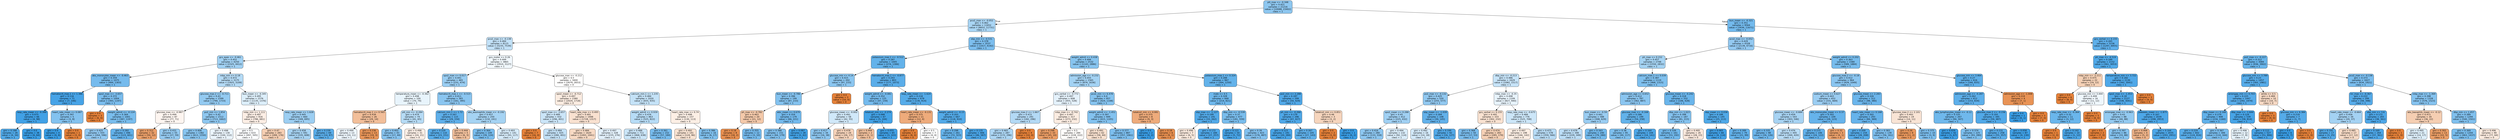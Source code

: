 digraph Tree {
node [shape=box, style="filled, rounded", color="black", fontname="helvetica"] ;
edge [fontname="helvetica"] ;
0 [label="ptt_max <= -0.348\ngini = 0.421\nsamples = 21216\nvalue = [10088, 23402]\nclass = 1", fillcolor="#8ec7f0"] ;
1 [label="pco2_max <= -0.052\ngini = 0.462\nsamples = 11652\nvalue = [6652, 11731]\nclass = 1", fillcolor="#a9d5f4"] ;
0 -> 1 [labeldistance=2.5, labelangle=45, headlabel="True"] ;
2 [label="pco2_max <= -0.138\ngini = 0.484\nsamples = 8115\nvalue = [5235, 7539]\nclass = 1", fillcolor="#c2e1f7"] ;
1 -> 2 ;
3 [label="gcs_eyes <= -0.461\ngini = 0.452\nsamples = 4250\nvalue = [2325, 4412]\nclass = 1", fillcolor="#a1d1f3"] ;
2 -> 3 ;
4 [label="abs_monocytes_mean <= -0.463\ngini = 0.359\nsamples = 1075\nvalue = [400, 1303]\nclass = 1", fillcolor="#76bbed"] ;
3 -> 4 ;
5 [label="hematocrit_max.1 <= 1.386\ngini = 0.116\nsamples = 71\nvalue = [7, 106]\nclass = 1", fillcolor="#46a3e7"] ;
4 -> 5 ;
6 [label="resp_rate_mean <= -0.399\ngini = 0.075\nsamples = 66\nvalue = [4, 98]\nclass = 1", fillcolor="#41a1e6"] ;
5 -> 6 ;
7 [label="gini = 0.188\nsamples = 28\nvalue = [4, 34]\nclass = 1", fillcolor="#50a9e8"] ;
6 -> 7 ;
8 [label="gini = 0.0\nsamples = 38\nvalue = [0, 64]\nclass = 1", fillcolor="#399de5"] ;
6 -> 8 ;
9 [label="heart_rate_mean <= 0.087\ngini = 0.397\nsamples = 5\nvalue = [3, 8]\nclass = 1", fillcolor="#83c2ef"] ;
5 -> 9 ;
10 [label="gini = 0.0\nsamples = 4\nvalue = [0, 8]\nclass = 1", fillcolor="#399de5"] ;
9 -> 10 ;
11 [label="gini = 0.0\nsamples = 1\nvalue = [3, 0]\nclass = 0", fillcolor="#e58139"] ;
9 -> 11 ;
12 [label="spo2_max <= -3.657\ngini = 0.372\nsamples = 1004\nvalue = [393, 1197]\nclass = 1", fillcolor="#7abdee"] ;
4 -> 12 ;
13 [label="gini = 0.0\nsamples = 3\nvalue = [6, 0]\nclass = 0", fillcolor="#e58139"] ;
12 -> 13 ;
14 [label="weight_admit <= -0.124\ngini = 0.369\nsamples = 1001\nvalue = [387, 1197]\nclass = 1", fillcolor="#79bded"] ;
12 -> 14 ;
15 [label="gini = 0.425\nsamples = 555\nvalue = [264, 596]\nclass = 1", fillcolor="#91c8f1"] ;
14 -> 15 ;
16 [label="gini = 0.282\nsamples = 446\nvalue = [123, 601]\nclass = 1", fillcolor="#62b1ea"] ;
14 -> 16 ;
17 [label="mbp_min <= 0.18\ngini = 0.472\nsamples = 3175\nvalue = [1925, 3109]\nclass = 1", fillcolor="#b4daf5"] ;
3 -> 17 ;
18 [label="glucose_max.2 <= -0.711\ngini = 0.43\nsamples = 1599\nvalue = [790, 1733]\nclass = 1", fillcolor="#93caf1"] ;
17 -> 18 ;
19 [label="glucose_max <= -0.987\ngini = 0.499\nsamples = 87\nvalue = [77, 71]\nclass = 0", fillcolor="#fdf5f0"] ;
18 -> 19 ;
20 [label="gini = 0.312\nsamples = 32\nvalue = [50, 12]\nclass = 0", fillcolor="#eb9f69"] ;
19 -> 20 ;
21 [label="gini = 0.431\nsamples = 55\nvalue = [27, 59]\nclass = 1", fillcolor="#94caf1"] ;
19 -> 21 ;
22 [label="po2_min <= 1.854\ngini = 0.42\nsamples = 1512\nvalue = [713, 1662]\nclass = 1", fillcolor="#8ec7f0"] ;
18 -> 22 ;
23 [label="gini = 0.406\nsamples = 1382\nvalue = [613, 1550]\nclass = 1", fillcolor="#87c4ef"] ;
22 -> 23 ;
24 [label="gini = 0.498\nsamples = 130\nvalue = [100, 112]\nclass = 1", fillcolor="#eaf4fc"] ;
22 -> 24 ;
25 [label="bun_mean <= -0.345\ngini = 0.495\nsamples = 1576\nvalue = [1135, 1376]\nclass = 1", fillcolor="#dceefa"] ;
17 -> 25 ;
26 [label="mbp_min <= 1.111\ngini = 0.497\nsamples = 916\nvalue = [786, 681]\nclass = 0", fillcolor="#fceee5"] ;
25 -> 26 ;
27 [label="gini = 0.5\nsamples = 633\nvalue = [497, 505]\nclass = 1", fillcolor="#fcfdff"] ;
26 -> 27 ;
28 [label="gini = 0.47\nsamples = 283\nvalue = [289, 176]\nclass = 0", fillcolor="#f5ceb2"] ;
26 -> 28 ;
29 [label="resp_rate_mean <= 1.628\ngini = 0.445\nsamples = 660\nvalue = [349, 695]\nclass = 1", fillcolor="#9ccef2"] ;
25 -> 29 ;
30 [label="gini = 0.458\nsamples = 591\nvalue = [335, 608]\nclass = 1", fillcolor="#a6d3f3"] ;
29 -> 30 ;
31 [label="gini = 0.239\nsamples = 69\nvalue = [14, 87]\nclass = 1", fillcolor="#59ade9"] ;
29 -> 31 ;
32 [label="gcs_motor <= 0.26\ngini = 0.499\nsamples = 3865\nvalue = [2910, 3127]\nclass = 1", fillcolor="#f1f8fd"] ;
2 -> 32 ;
33 [label="spo2_max <= 0.017\ngini = 0.441\nsamples = 465\nvalue = [231, 474]\nclass = 1", fillcolor="#99cdf2"] ;
32 -> 33 ;
34 [label="temperature_mean <= -0.362\ngini = 0.498\nsamples = 100\nvalue = [70, 79]\nclass = 1", fillcolor="#e8f4fc"] ;
33 -> 34 ;
35 [label="hematocrit_max.1 <= 0.565\ngini = 0.439\nsamples = 26\nvalue = [29, 14]\nclass = 0", fillcolor="#f2be99"] ;
34 -> 35 ;
36 [label="gini = 0.499\nsamples = 13\nvalue = [10, 11]\nclass = 1", fillcolor="#edf6fd"] ;
35 -> 36 ;
37 [label="gini = 0.236\nsamples = 13\nvalue = [19, 3]\nclass = 0", fillcolor="#e99558"] ;
35 -> 37 ;
38 [label="ptt_min <= -0.284\ngini = 0.474\nsamples = 74\nvalue = [41, 65]\nclass = 1", fillcolor="#b6dbf5"] ;
34 -> 38 ;
39 [label="gini = 0.402\nsamples = 43\nvalue = [17, 44]\nclass = 1", fillcolor="#86c3ef"] ;
38 -> 39 ;
40 [label="gini = 0.498\nsamples = 31\nvalue = [24, 21]\nclass = 0", fillcolor="#fcefe6"] ;
38 -> 40 ;
41 [label="hematocrit_max.1 <= -0.515\ngini = 0.411\nsamples = 365\nvalue = [161, 395]\nclass = 1", fillcolor="#8ac5f0"] ;
33 -> 41 ;
42 [label="calcium_min.1 <= 1.72\ngini = 0.267\nsamples = 115\nvalue = [29, 154]\nclass = 1", fillcolor="#5eafea"] ;
41 -> 42 ;
43 [label="gini = 0.229\nsamples = 110\nvalue = [23, 151]\nclass = 1", fillcolor="#57ace9"] ;
42 -> 43 ;
44 [label="gini = 0.444\nsamples = 5\nvalue = [6, 3]\nclass = 0", fillcolor="#f2c09c"] ;
42 -> 44 ;
45 [label="abs_eosinophils_mean <= -0.192\ngini = 0.457\nsamples = 250\nvalue = [132, 241]\nclass = 1", fillcolor="#a5d3f3"] ;
41 -> 45 ;
46 [label="gini = 0.364\nsamples = 109\nvalue = [39, 124]\nclass = 1", fillcolor="#77bced"] ;
45 -> 46 ;
47 [label="gini = 0.493\nsamples = 141\nvalue = [93, 117]\nclass = 1", fillcolor="#d6ebfa"] ;
45 -> 47 ;
48 [label="glucose_max <= -0.212\ngini = 0.5\nsamples = 3400\nvalue = [2679, 2653]\nclass = 0", fillcolor="#fffefd"] ;
32 -> 48 ;
49 [label="spo2_mean <= -0.712\ngini = 0.497\nsamples = 2380\nvalue = [2024, 1718]\nclass = 0", fillcolor="#fbece1"] ;
48 -> 49 ;
50 [label="spo2_max <= -3.657\ngini = 0.489\nsamples = 432\nvalue = [296, 401]\nclass = 1", fillcolor="#cbe5f8"] ;
49 -> 50 ;
51 [label="gini = 0.0\nsamples = 7\nvalue = [16, 0]\nclass = 0", fillcolor="#e58139"] ;
50 -> 51 ;
52 [label="gini = 0.484\nsamples = 425\nvalue = [280, 401]\nclass = 1", fillcolor="#c3e1f7"] ;
50 -> 52 ;
53 [label="heart_rate_max <= 0.495\ngini = 0.491\nsamples = 1948\nvalue = [1728, 1317]\nclass = 0", fillcolor="#f9e1d0"] ;
49 -> 53 ;
54 [label="gini = 0.484\nsamples = 1620\nvalue = [1493, 1041]\nclass = 0", fillcolor="#f7d9c3"] ;
53 -> 54 ;
55 [label="gini = 0.497\nsamples = 328\nvalue = [235, 276]\nclass = 1", fillcolor="#e2f0fb"] ;
53 -> 55 ;
56 [label="calcium_min.1 <= 1.235\ngini = 0.484\nsamples = 1020\nvalue = [655, 935]\nclass = 1", fillcolor="#c4e2f7"] ;
48 -> 56 ;
57 [label="weight_admit <= 0.939\ngini = 0.476\nsamples = 863\nvalue = [525, 822]\nclass = 1", fillcolor="#b7dcf6"] ;
56 -> 57 ;
58 [label="gini = 0.488\nsamples = 711\nvalue = [468, 638]\nclass = 1", fillcolor="#cae5f8"] ;
57 -> 58 ;
59 [label="gini = 0.361\nsamples = 152\nvalue = [57, 184]\nclass = 1", fillcolor="#76bbed"] ;
57 -> 59 ;
60 [label="heart_rate_max <= 0.74\ngini = 0.498\nsamples = 157\nvalue = [130, 113]\nclass = 0", fillcolor="#fcefe5"] ;
56 -> 60 ;
61 [label="gini = 0.492\nsamples = 141\nvalue = [124, 96]\nclass = 0", fillcolor="#f9e3d2"] ;
60 -> 61 ;
62 [label="gini = 0.386\nsamples = 16\nvalue = [6, 17]\nclass = 1", fillcolor="#7fc0ee"] ;
60 -> 62 ;
63 [label="sbp_min <= -0.531\ngini = 0.378\nsamples = 3537\nvalue = [1417, 4192]\nclass = 1", fillcolor="#7cbeee"] ;
1 -> 63 ;
64 [label="potassium_max.1 <= -0.512\ngini = 0.287\nsamples = 1005\nvalue = [274, 1306]\nclass = 1", fillcolor="#63b2ea"] ;
63 -> 64 ;
65 [label="glucose_min <= 4.14\ngini = 0.415\nsamples = 202\nvalue = [97, 233]\nclass = 1", fillcolor="#8bc6f0"] ;
64 -> 65 ;
66 [label="bun_mean <= -0.786\ngini = 0.396\nsamples = 199\nvalue = [87, 233]\nclass = 1", fillcolor="#83c2ef"] ;
65 -> 66 ;
67 [label="ph_max <= -0.782\ngini = 0.463\nsamples = 20\nvalue = [21, 12]\nclass = 0", fillcolor="#f4c9aa"] ;
66 -> 67 ;
68 [label="gini = 0.18\nsamples = 8\nvalue = [18, 2]\nclass = 0", fillcolor="#e88f4f"] ;
67 -> 68 ;
69 [label="gini = 0.355\nsamples = 12\nvalue = [3, 10]\nclass = 1", fillcolor="#74baed"] ;
67 -> 69 ;
70 [label="wbc_mean <= 0.679\ngini = 0.354\nsamples = 179\nvalue = [66, 221]\nclass = 1", fillcolor="#74baed"] ;
66 -> 70 ;
71 [label="gini = 0.388\nsamples = 151\nvalue = [64, 179]\nclass = 1", fillcolor="#80c0ee"] ;
70 -> 71 ;
72 [label="gini = 0.087\nsamples = 28\nvalue = [2, 42]\nclass = 1", fillcolor="#42a2e6"] ;
70 -> 72 ;
73 [label="gini = 0.0\nsamples = 3\nvalue = [10, 0]\nclass = 0", fillcolor="#e58139"] ;
65 -> 73 ;
74 [label="hematocrit_max.1 <= -0.877\ngini = 0.243\nsamples = 803\nvalue = [177, 1073]\nclass = 1", fillcolor="#5aade9"] ;
64 -> 74 ;
75 [label="weight_admit <= -0.081\ngini = 0.352\nsamples = 125\nvalue = [47, 159]\nclass = 1", fillcolor="#74baed"] ;
74 -> 75 ;
76 [label="glucose_mean <= -0.002\ngini = 0.491\nsamples = 58\nvalue = [42, 55]\nclass = 1", fillcolor="#d0e8f9"] ;
75 -> 76 ;
77 [label="gini = 0.417\nsamples = 34\nvalue = [16, 38]\nclass = 1", fillcolor="#8cc6f0"] ;
76 -> 77 ;
78 [label="gini = 0.478\nsamples = 24\nvalue = [26, 17]\nclass = 0", fillcolor="#f6d3ba"] ;
76 -> 78 ;
79 [label="totalco2_min <= -2.274\ngini = 0.088\nsamples = 67\nvalue = [5, 104]\nclass = 1", fillcolor="#43a2e6"] ;
75 -> 79 ;
80 [label="gini = 0.444\nsamples = 2\nvalue = [2, 1]\nclass = 0", fillcolor="#f2c09c"] ;
79 -> 80 ;
81 [label="gini = 0.055\nsamples = 65\nvalue = [3, 103]\nclass = 1", fillcolor="#3fa0e6"] ;
79 -> 81 ;
82 [label="resp_rate_mean <= -1.624\ngini = 0.218\nsamples = 678\nvalue = [130, 914]\nclass = 1", fillcolor="#55abe9"] ;
74 -> 82 ;
83 [label="heart_rate_mean <= -0.131\ngini = 0.375\nsamples = 11\nvalue = [12, 4]\nclass = 0", fillcolor="#eeab7b"] ;
82 -> 83 ;
84 [label="gini = 0.0\nsamples = 4\nvalue = [8, 0]\nclass = 0", fillcolor="#e58139"] ;
83 -> 84 ;
85 [label="gini = 0.5\nsamples = 7\nvalue = [4, 4]\nclass = 0", fillcolor="#ffffff"] ;
83 -> 85 ;
86 [label="weight_admit <= -0.15\ngini = 0.203\nsamples = 667\nvalue = [118, 910]\nclass = 1", fillcolor="#53aae8"] ;
82 -> 86 ;
87 [label="gini = 0.298\nsamples = 261\nvalue = [72, 323]\nclass = 1", fillcolor="#65b3eb"] ;
86 -> 87 ;
88 [label="gini = 0.135\nsamples = 406\nvalue = [46, 587]\nclass = 1", fillcolor="#49a5e7"] ;
86 -> 88 ;
89 [label="weight_admit <= 0.438\ngini = 0.406\nsamples = 2532\nvalue = [1143, 2886]\nclass = 1", fillcolor="#87c4ef"] ;
63 -> 89 ;
90 [label="admission_age <= -0.232\ngini = 0.455\nsamples = 1565\nvalue = [879, 1636]\nclass = 1", fillcolor="#a3d2f3"] ;
89 -> 90 ;
91 [label="gcs_verbal <= -0.772\ngini = 0.497\nsamples = 608\nvalue = [455, 528]\nclass = 1", fillcolor="#e4f1fb"] ;
90 -> 91 ;
92 [label="glucose_max.2 <= 1.667\ngini = 0.472\nsamples = 291\nvalue = [182, 296]\nclass = 1", fillcolor="#b3d9f5"] ;
91 -> 92 ;
93 [label="gini = 0.465\nsamples = 287\nvalue = [172, 296]\nclass = 1", fillcolor="#acd6f4"] ;
92 -> 93 ;
94 [label="gini = 0.0\nsamples = 4\nvalue = [10, 0]\nclass = 0", fillcolor="#e58139"] ;
92 -> 94 ;
95 [label="mbp_max <= -0.742\ngini = 0.497\nsamples = 317\nvalue = [273, 232]\nclass = 0", fillcolor="#fbece1"] ;
91 -> 95 ;
96 [label="gini = 0.298\nsamples = 33\nvalue = [45, 10]\nclass = 0", fillcolor="#eb9d65"] ;
95 -> 96 ;
97 [label="gini = 0.5\nsamples = 284\nvalue = [228, 222]\nclass = 0", fillcolor="#fefcfa"] ;
95 -> 97 ;
98 [label="pco2_min <= 6.478\ngini = 0.4\nsamples = 957\nvalue = [424, 1108]\nclass = 1", fillcolor="#85c3ef"] ;
90 -> 98 ;
99 [label="weight_admit <= -1.451\ngini = 0.397\nsamples = 949\nvalue = [415, 1105]\nclass = 1", fillcolor="#83c2ef"] ;
98 -> 99 ;
100 [label="gini = 0.491\nsamples = 62\nvalue = [58, 44]\nclass = 0", fillcolor="#f9e1cf"] ;
99 -> 100 ;
101 [label="gini = 0.377\nsamples = 887\nvalue = [357, 1061]\nclass = 1", fillcolor="#7cbeee"] ;
99 -> 101 ;
102 [label="totalco2_min <= 4.081\ngini = 0.375\nsamples = 8\nvalue = [9, 3]\nclass = 0", fillcolor="#eeab7b"] ;
98 -> 102 ;
103 [label="gini = 0.0\nsamples = 2\nvalue = [0, 2]\nclass = 1", fillcolor="#399de5"] ;
102 -> 103 ;
104 [label="gini = 0.18\nsamples = 6\nvalue = [9, 1]\nclass = 0", fillcolor="#e88f4f"] ;
102 -> 104 ;
105 [label="potassium_max.1 <= 0.324\ngini = 0.288\nsamples = 967\nvalue = [264, 1250]\nclass = 1", fillcolor="#63b2ea"] ;
89 -> 105 ;
106 [label="male <= 0.5\ngini = 0.328\nsamples = 668\nvalue = [214, 821]\nclass = 1", fillcolor="#6db7ec"] ;
105 -> 106 ;
107 [label="sbp_max <= -1.127\ngini = 0.199\nsamples = 191\nvalue = [33, 262]\nclass = 1", fillcolor="#52a9e8"] ;
106 -> 107 ;
108 [label="gini = 0.496\nsamples = 7\nvalue = [6, 5]\nclass = 0", fillcolor="#fbeade"] ;
107 -> 108 ;
109 [label="gini = 0.172\nsamples = 184\nvalue = [27, 257]\nclass = 1", fillcolor="#4ea7e8"] ;
107 -> 109 ;
110 [label="dbp_min <= -0.539\ngini = 0.37\nsamples = 477\nvalue = [181, 559]\nclass = 1", fillcolor="#79bded"] ;
106 -> 110 ;
111 [label="gini = 0.121\nsamples = 54\nvalue = [5, 72]\nclass = 1", fillcolor="#47a4e7"] ;
110 -> 111 ;
112 [label="gini = 0.39\nsamples = 423\nvalue = [176, 487]\nclass = 1", fillcolor="#81c0ee"] ;
110 -> 112 ;
113 [label="po2_min <= 2.288\ngini = 0.187\nsamples = 299\nvalue = [50, 429]\nclass = 1", fillcolor="#50a8e8"] ;
105 -> 113 ;
114 [label="ph_min <= -0.266\ngini = 0.179\nsamples = 296\nvalue = [47, 427]\nclass = 1", fillcolor="#4fa8e8"] ;
113 -> 114 ;
115 [label="gini = 0.123\nsamples = 191\nvalue = [20, 284]\nclass = 1", fillcolor="#47a4e7"] ;
114 -> 115 ;
116 [label="gini = 0.267\nsamples = 105\nvalue = [27, 143]\nclass = 1", fillcolor="#5eb0ea"] ;
114 -> 116 ;
117 [label="totalco2_min <= 0.851\ngini = 0.48\nsamples = 3\nvalue = [3, 2]\nclass = 0", fillcolor="#f6d5bd"] ;
113 -> 117 ;
118 [label="gini = 0.0\nsamples = 2\nvalue = [3, 0]\nclass = 0", fillcolor="#e58139"] ;
117 -> 118 ;
119 [label="gini = 0.0\nsamples = 1\nvalue = [0, 2]\nclass = 1", fillcolor="#399de5"] ;
117 -> 119 ;
120 [label="bun_mean <= -0.321\ngini = 0.351\nsamples = 9564\nvalue = [3436, 11671]\nclass = 1", fillcolor="#73baed"] ;
0 -> 120 [labeldistance=2.5, labelangle=-45, headlabel="False"] ;
121 [label="pco2_max <= -0.052\ngini = 0.429\nsamples = 4328\nvalue = [2139, 4716]\nclass = 1", fillcolor="#93c9f1"] ;
120 -> 121 ;
122 [label="ph_max <= 0.152\ngini = 0.457\nsamples = 2748\nvalue = [1550, 2832]\nclass = 1", fillcolor="#a5d3f3"] ;
121 -> 122 ;
123 [label="dbp_min <= -0.213\ngini = 0.486\nsamples = 1629\nvalue = [1082, 1517]\nclass = 1", fillcolor="#c6e3f8"] ;
122 -> 123 ;
124 [label="po2_max <= -0.132\ngini = 0.425\nsamples = 520\nvalue = [255, 577]\nclass = 1", fillcolor="#91c8f0"] ;
123 -> 124 ;
125 [label="spo2_mean <= 0.288\ngini = 0.45\nsamples = 412\nvalue = [225, 432]\nclass = 1", fillcolor="#a0d0f3"] ;
124 -> 125 ;
126 [label="gini = 0.416\nsamples = 280\nvalue = [133, 318]\nclass = 1", fillcolor="#8cc6f0"] ;
125 -> 126 ;
127 [label="gini = 0.494\nsamples = 132\nvalue = [92, 114]\nclass = 1", fillcolor="#d9ecfa"] ;
125 -> 127 ;
128 [label="sbp_mean <= -1.039\ngini = 0.284\nsamples = 108\nvalue = [30, 145]\nclass = 1", fillcolor="#62b1ea"] ;
124 -> 128 ;
129 [label="gini = 0.492\nsamples = 16\nvalue = [14, 18]\nclass = 1", fillcolor="#d3e9f9"] ;
128 -> 129 ;
130 [label="gini = 0.199\nsamples = 92\nvalue = [16, 127]\nclass = 1", fillcolor="#52a9e8"] ;
128 -> 130 ;
131 [label="mbp_max <= -0.35\ngini = 0.498\nsamples = 1109\nvalue = [827, 940]\nclass = 1", fillcolor="#e7f3fc"] ;
123 -> 131 ;
132 [label="gcs_verbal <= 0.155\ngini = 0.491\nsamples = 333\nvalue = [302, 232]\nclass = 0", fillcolor="#f9e2d1"] ;
131 -> 132 ;
133 [label="gini = 0.368\nsamples = 50\nvalue = [17, 53]\nclass = 1", fillcolor="#79bced"] ;
132 -> 133 ;
134 [label="gini = 0.474\nsamples = 283\nvalue = [285, 179]\nclass = 0", fillcolor="#f5d0b5"] ;
132 -> 134 ;
135 [label="resp_rate_max <= -0.675\ngini = 0.489\nsamples = 776\nvalue = [525, 708]\nclass = 1", fillcolor="#cce6f8"] ;
131 -> 135 ;
136 [label="gini = 0.497\nsamples = 198\nvalue = [166, 142]\nclass = 0", fillcolor="#fbede2"] ;
135 -> 136 ;
137 [label="gini = 0.475\nsamples = 578\nvalue = [359, 566]\nclass = 1", fillcolor="#b7dbf5"] ;
135 -> 137 ;
138 [label="calcium_max.1 <= 0.039\ngini = 0.387\nsamples = 1119\nvalue = [468, 1315]\nclass = 1", fillcolor="#7fc0ee"] ;
122 -> 138 ;
139 [label="admission_age <= 0.652\ngini = 0.412\nsamples = 787\nvalue = [362, 887]\nclass = 1", fillcolor="#8ac5f0"] ;
138 -> 139 ;
140 [label="bun_mean <= -0.59\ngini = 0.441\nsamples = 588\nvalue = [308, 629]\nclass = 1", fillcolor="#9acdf2"] ;
139 -> 140 ;
141 [label="gini = 0.478\nsamples = 348\nvalue = [229, 349]\nclass = 1", fillcolor="#bbddf6"] ;
140 -> 141 ;
142 [label="gini = 0.343\nsamples = 240\nvalue = [79, 280]\nclass = 1", fillcolor="#71b9ec"] ;
140 -> 142 ;
143 [label="glucose_max <= -0.168\ngini = 0.286\nsamples = 199\nvalue = [54, 258]\nclass = 1", fillcolor="#62b2ea"] ;
139 -> 143 ;
144 [label="gini = 0.38\nsamples = 95\nvalue = [40, 117]\nclass = 1", fillcolor="#7dbfee"] ;
143 -> 144 ;
145 [label="gini = 0.164\nsamples = 104\nvalue = [14, 141]\nclass = 1", fillcolor="#4da7e8"] ;
143 -> 145 ;
146 [label="glucose_mean <= -0.242\ngini = 0.318\nsamples = 332\nvalue = [106, 428]\nclass = 1", fillcolor="#6ab5eb"] ;
138 -> 146 ;
147 [label="dbp_min <= 1.023\ngini = 0.398\nsamples = 187\nvalue = [81, 215]\nclass = 1", fillcolor="#84c2ef"] ;
146 -> 147 ;
148 [label="gini = 0.339\nsamples = 161\nvalue = [53, 192]\nclass = 1", fillcolor="#70b8ec"] ;
147 -> 148 ;
149 [label="gini = 0.495\nsamples = 26\nvalue = [28, 23]\nclass = 0", fillcolor="#fae8dc"] ;
147 -> 149 ;
150 [label="sbp_mean <= 0.036\ngini = 0.188\nsamples = 145\nvalue = [25, 213]\nclass = 1", fillcolor="#50a9e8"] ;
146 -> 150 ;
151 [label="gini = 0.065\nsamples = 66\nvalue = [4, 114]\nclass = 1", fillcolor="#40a0e6"] ;
150 -> 151 ;
152 [label="gini = 0.289\nsamples = 79\nvalue = [21, 99]\nclass = 1", fillcolor="#63b2eb"] ;
150 -> 152 ;
153 [label="weight_admit <= 0.202\ngini = 0.363\nsamples = 1580\nvalue = [589, 1884]\nclass = 1", fillcolor="#77bced"] ;
121 -> 153 ;
154 [label="glucose_max.2 <= -0.18\ngini = 0.412\nsamples = 964\nvalue = [429, 1049]\nclass = 1", fillcolor="#8ac5f0"] ;
153 -> 154 ;
155 [label="sodium_mean <= 0.627\ngini = 0.443\nsamples = 652\nvalue = [331, 669]\nclass = 1", fillcolor="#9bcdf2"] ;
154 -> 155 ;
156 [label="glucose_mean <= -0.684\ngini = 0.459\nsamples = 543\nvalue = [303, 546]\nclass = 1", fillcolor="#a7d3f3"] ;
155 -> 156 ;
157 [label="gini = 0.335\nsamples = 98\nvalue = [34, 126]\nclass = 1", fillcolor="#6eb7ec"] ;
156 -> 157 ;
158 [label="gini = 0.476\nsamples = 445\nvalue = [269, 420]\nclass = 1", fillcolor="#b8dcf6"] ;
156 -> 158 ;
159 [label="abs_monocytes_mean <= 0.37\ngini = 0.302\nsamples = 109\nvalue = [28, 123]\nclass = 1", fillcolor="#66b3eb"] ;
155 -> 159 ;
160 [label="gini = 0.275\nsamples = 106\nvalue = [24, 122]\nclass = 1", fillcolor="#60b0ea"] ;
159 -> 160 ;
161 [label="gini = 0.32\nsamples = 3\nvalue = [4, 1]\nclass = 0", fillcolor="#eca06a"] ;
159 -> 161 ;
162 [label="glucose_mean <= 2.283\ngini = 0.326\nsamples = 312\nvalue = [98, 380]\nclass = 1", fillcolor="#6cb6ec"] ;
154 -> 162 ;
163 [label="heart_rate_mean <= 0.168\ngini = 0.302\nsamples = 293\nvalue = [84, 369]\nclass = 1", fillcolor="#66b3eb"] ;
162 -> 163 ;
164 [label="gini = 0.209\nsamples = 154\nvalue = [28, 208]\nclass = 1", fillcolor="#54aae8"] ;
163 -> 164 ;
165 [label="gini = 0.383\nsamples = 139\nvalue = [56, 161]\nclass = 1", fillcolor="#7ebfee"] ;
163 -> 165 ;
166 [label="glucose_max.2 <= 2.101\ngini = 0.493\nsamples = 19\nvalue = [14, 11]\nclass = 0", fillcolor="#f9e4d5"] ;
162 -> 166 ;
167 [label="gini = 0.26\nsamples = 9\nvalue = [11, 2]\nclass = 0", fillcolor="#ea985d"] ;
166 -> 167 ;
168 [label="gini = 0.375\nsamples = 10\nvalue = [3, 9]\nclass = 1", fillcolor="#7bbeee"] ;
166 -> 168 ;
169 [label="glucose_min <= 3.464\ngini = 0.27\nsamples = 616\nvalue = [160, 835]\nclass = 1", fillcolor="#5fb0ea"] ;
153 -> 169 ;
170 [label="admission_age <= -0.287\ngini = 0.262\nsamples = 612\nvalue = [153, 834]\nclass = 1", fillcolor="#5dafea"] ;
169 -> 170 ;
171 [label="abs_lymphocytes_mean <= -0.11\ngini = 0.335\nsamples = 267\nvalue = [94, 347]\nclass = 1", fillcolor="#6fb8ec"] ;
170 -> 171 ;
172 [label="gini = 0.029\nsamples = 42\nvalue = [1, 67]\nclass = 1", fillcolor="#3c9ee5"] ;
171 -> 172 ;
173 [label="gini = 0.374\nsamples = 225\nvalue = [93, 280]\nclass = 1", fillcolor="#7bbeee"] ;
171 -> 173 ;
174 [label="glucose_max.2 <= -0.156\ngini = 0.193\nsamples = 345\nvalue = [59, 487]\nclass = 1", fillcolor="#51a9e8"] ;
170 -> 174 ;
175 [label="gini = 0.231\nsamples = 258\nvalue = [55, 357]\nclass = 1", fillcolor="#58ace9"] ;
174 -> 175 ;
176 [label="gini = 0.058\nsamples = 87\nvalue = [4, 130]\nclass = 1", fillcolor="#3fa0e6"] ;
174 -> 176 ;
177 [label="admission_age <= -1.008\ngini = 0.219\nsamples = 4\nvalue = [7, 1]\nclass = 0", fillcolor="#e99355"] ;
169 -> 177 ;
178 [label="gini = 0.0\nsamples = 1\nvalue = [0, 1]\nclass = 1", fillcolor="#399de5"] ;
177 -> 178 ;
179 [label="gini = 0.0\nsamples = 3\nvalue = [7, 0]\nclass = 0", fillcolor="#e58139"] ;
177 -> 179 ;
180 [label="gcs_verbal <= 0.155\ngini = 0.265\nsamples = 5236\nvalue = [1297, 6955]\nclass = 1", fillcolor="#5eafea"] ;
120 -> 180 ;
181 [label="ph_max <= -4.519\ngini = 0.189\nsamples = 2152\nvalue = [361, 3053]\nclass = 1", fillcolor="#50a9e8"] ;
180 -> 181 ;
182 [label="mbp_min <= -2.211\ngini = 0.475\nsamples = 22\nvalue = [19, 12]\nclass = 0", fillcolor="#f5d1b6"] ;
181 -> 182 ;
183 [label="gini = 0.0\nsamples = 6\nvalue = [8, 0]\nclass = 0", fillcolor="#e58139"] ;
182 -> 183 ;
184 [label="glucose_min <= 3.444\ngini = 0.499\nsamples = 16\nvalue = [11, 12]\nclass = 1", fillcolor="#eff7fd"] ;
182 -> 184 ;
185 [label="resp_rate_max <= -0.364\ngini = 0.32\nsamples = 11\nvalue = [3, 12]\nclass = 1", fillcolor="#6ab6ec"] ;
184 -> 185 ;
186 [label="gini = 0.0\nsamples = 1\nvalue = [2, 0]\nclass = 0", fillcolor="#e58139"] ;
185 -> 186 ;
187 [label="gini = 0.142\nsamples = 10\nvalue = [1, 12]\nclass = 1", fillcolor="#49a5e7"] ;
185 -> 187 ;
188 [label="gini = 0.0\nsamples = 5\nvalue = [8, 0]\nclass = 0", fillcolor="#e58139"] ;
184 -> 188 ;
189 [label="temperature_min <= 3.722\ngini = 0.182\nsamples = 2130\nvalue = [342, 3041]\nclass = 1", fillcolor="#4fa8e8"] ;
181 -> 189 ;
190 [label="spo2_max <= -1.453\ngini = 0.18\nsamples = 2127\nvalue = [338, 3041]\nclass = 1", fillcolor="#4fa8e8"] ;
189 -> 190 ;
191 [label="aniongap_max <= -0.963\ngini = 0.43\nsamples = 88\nvalue = [40, 88]\nclass = 1", fillcolor="#93caf1"] ;
190 -> 191 ;
192 [label="gini = 0.0\nsamples = 2\nvalue = [7, 0]\nclass = 0", fillcolor="#e58139"] ;
191 -> 192 ;
193 [label="gini = 0.397\nsamples = 86\nvalue = [33, 88]\nclass = 1", fillcolor="#83c2ef"] ;
191 -> 193 ;
194 [label="platelets_mean <= -1.875\ngini = 0.167\nsamples = 2039\nvalue = [298, 2953]\nclass = 1", fillcolor="#4da7e8"] ;
190 -> 194 ;
195 [label="gini = 0.408\nsamples = 4\nvalue = [5, 2]\nclass = 0", fillcolor="#efb388"] ;
194 -> 195 ;
196 [label="gini = 0.164\nsamples = 2035\nvalue = [293, 2951]\nclass = 1", fillcolor="#4da7e8"] ;
194 -> 196 ;
197 [label="gini = 0.0\nsamples = 3\nvalue = [4, 0]\nclass = 0", fillcolor="#e58139"] ;
189 -> 197 ;
198 [label="po2_max <= -0.227\ngini = 0.312\nsamples = 3084\nvalue = [936, 3902]\nclass = 1", fillcolor="#68b5eb"] ;
180 -> 198 ;
199 [label="glucose_min <= 3.789\ngini = 0.23\nsamples = 1457\nvalue = [302, 1981]\nclass = 1", fillcolor="#57ace9"] ;
198 -> 199 ;
200 [label="aniongap_min <= 0.703\ngini = 0.225\nsamples = 1447\nvalue = [292, 1974]\nclass = 1", fillcolor="#56abe9"] ;
199 -> 200 ;
201 [label="dbp_mean <= 0.168\ngini = 0.279\nsamples = 908\nvalue = [234, 1160]\nclass = 1", fillcolor="#61b1ea"] ;
200 -> 201 ;
202 [label="gini = 0.229\nsamples = 602\nvalue = [124, 816]\nclass = 1", fillcolor="#57ace9"] ;
201 -> 202 ;
203 [label="gini = 0.367\nsamples = 306\nvalue = [110, 344]\nclass = 1", fillcolor="#78bced"] ;
201 -> 203 ;
204 [label="dbp_max <= -1.644\ngini = 0.124\nsamples = 539\nvalue = [58, 814]\nclass = 1", fillcolor="#47a4e7"] ;
200 -> 204 ;
205 [label="gini = 0.498\nsamples = 12\nvalue = [7, 8]\nclass = 1", fillcolor="#e6f3fc"] ;
204 -> 205 ;
206 [label="gini = 0.112\nsamples = 527\nvalue = [51, 806]\nclass = 1", fillcolor="#46a3e7"] ;
204 -> 206 ;
207 [label="white <= 0.5\ngini = 0.484\nsamples = 10\nvalue = [10, 7]\nclass = 0", fillcolor="#f7d9c4"] ;
199 -> 207 ;
208 [label="gini = 0.0\nsamples = 3\nvalue = [9, 0]\nclass = 0", fillcolor="#e58139"] ;
207 -> 208 ;
209 [label="glucose_min <= 6.384\ngini = 0.219\nsamples = 7\nvalue = [1, 7]\nclass = 1", fillcolor="#55abe9"] ;
207 -> 209 ;
210 [label="gini = 0.0\nsamples = 6\nvalue = [0, 7]\nclass = 1", fillcolor="#399de5"] ;
209 -> 210 ;
211 [label="gini = 0.0\nsamples = 1\nvalue = [1, 0]\nclass = 0", fillcolor="#e58139"] ;
209 -> 211 ;
212 [label="pco2_max <= -0.138\ngini = 0.373\nsamples = 1627\nvalue = [634, 1921]\nclass = 1", fillcolor="#7abdee"] ;
198 -> 212 ;
213 [label="inr_max <= -0.367\ngini = 0.222\nsamples = 299\nvalue = [58, 398]\nclass = 1", fillcolor="#56abe9"] ;
212 -> 213 ;
214 [label="heart_rate_mean <= -0.664\ngini = 0.456\nsamples = 34\nvalue = [20, 37]\nclass = 1", fillcolor="#a4d2f3"] ;
213 -> 214 ;
215 [label="gini = 0.191\nsamples = 17\nvalue = [3, 25]\nclass = 1", fillcolor="#51a9e8"] ;
214 -> 215 ;
216 [label="gini = 0.485\nsamples = 17\nvalue = [17, 12]\nclass = 0", fillcolor="#f7dac5"] ;
214 -> 216 ;
217 [label="sbp_min <= 3.6\ngini = 0.172\nsamples = 265\nvalue = [38, 361]\nclass = 1", fillcolor="#4ea7e8"] ;
213 -> 217 ;
218 [label="gini = 0.169\nsamples = 264\nvalue = [37, 361]\nclass = 1", fillcolor="#4da7e8"] ;
217 -> 218 ;
219 [label="gini = 0.0\nsamples = 1\nvalue = [1, 0]\nclass = 0", fillcolor="#e58139"] ;
217 -> 219 ;
220 [label="mbp_max <= -1.369\ngini = 0.398\nsamples = 1328\nvalue = [576, 1523]\nclass = 1", fillcolor="#84c2ef"] ;
212 -> 220 ;
221 [label="abs_basophils_mean <= -0.12\ngini = 0.471\nsamples = 34\nvalue = [36, 22]\nclass = 0", fillcolor="#f5ceb2"] ;
220 -> 221 ;
222 [label="gini = 0.495\nsamples = 21\nvalue = [14, 17]\nclass = 1", fillcolor="#dceefa"] ;
221 -> 222 ;
223 [label="gini = 0.302\nsamples = 13\nvalue = [22, 5]\nclass = 0", fillcolor="#eb9e66"] ;
221 -> 223 ;
224 [label="dbp_min <= 1.457\ngini = 0.389\nsamples = 1294\nvalue = [540, 1501]\nclass = 1", fillcolor="#80c0ee"] ;
220 -> 224 ;
225 [label="gini = 0.369\nsamples = 1204\nvalue = [463, 1437]\nclass = 1", fillcolor="#79bded"] ;
224 -> 225 ;
226 [label="gini = 0.496\nsamples = 90\nvalue = [77, 64]\nclass = 0", fillcolor="#fbeade"] ;
224 -> 226 ;
}